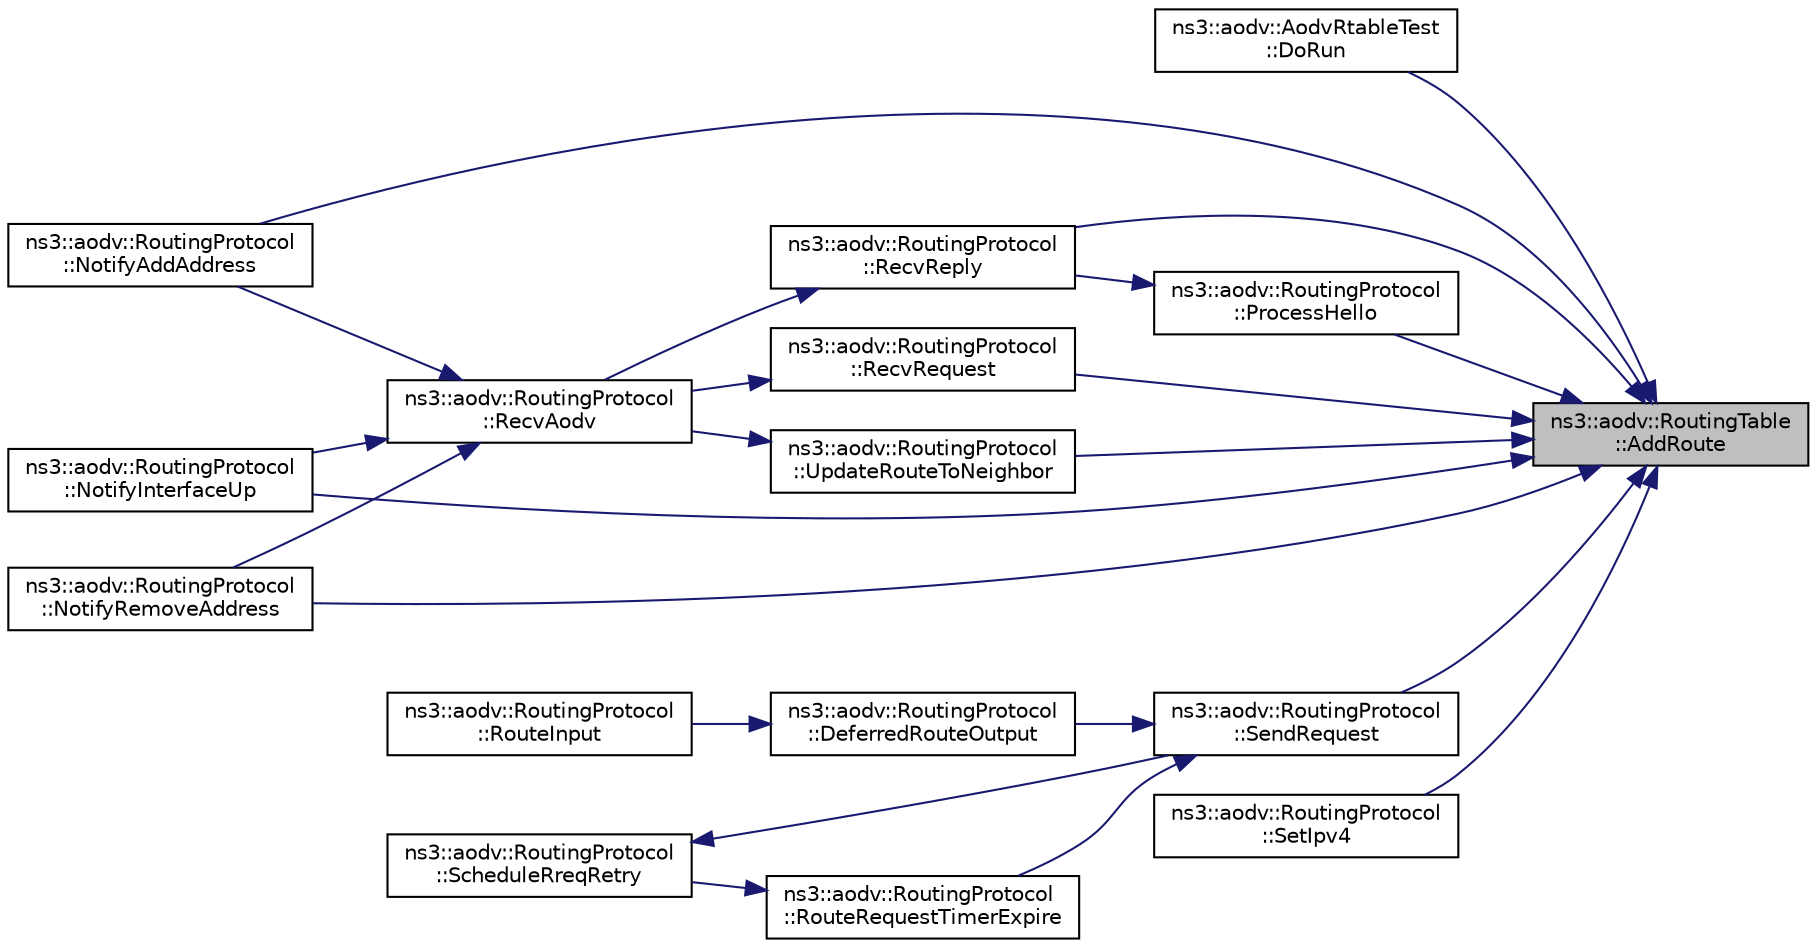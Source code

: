 digraph "ns3::aodv::RoutingTable::AddRoute"
{
 // LATEX_PDF_SIZE
  edge [fontname="Helvetica",fontsize="10",labelfontname="Helvetica",labelfontsize="10"];
  node [fontname="Helvetica",fontsize="10",shape=record];
  rankdir="RL";
  Node1 [label="ns3::aodv::RoutingTable\l::AddRoute",height=0.2,width=0.4,color="black", fillcolor="grey75", style="filled", fontcolor="black",tooltip="Add routing table entry if it doesn't yet exist in routing table."];
  Node1 -> Node2 [dir="back",color="midnightblue",fontsize="10",style="solid",fontname="Helvetica"];
  Node2 [label="ns3::aodv::AodvRtableTest\l::DoRun",height=0.2,width=0.4,color="black", fillcolor="white", style="filled",URL="$structns3_1_1aodv_1_1_aodv_rtable_test.html#a9eb10e0a4367097b064fe9875d21e329",tooltip="Implementation to actually run this TestCase."];
  Node1 -> Node3 [dir="back",color="midnightblue",fontsize="10",style="solid",fontname="Helvetica"];
  Node3 [label="ns3::aodv::RoutingProtocol\l::NotifyAddAddress",height=0.2,width=0.4,color="black", fillcolor="white", style="filled",URL="$classns3_1_1aodv_1_1_routing_protocol.html#a8d6ee1881856a557d8c051e40785e51b",tooltip=" "];
  Node1 -> Node4 [dir="back",color="midnightblue",fontsize="10",style="solid",fontname="Helvetica"];
  Node4 [label="ns3::aodv::RoutingProtocol\l::NotifyInterfaceUp",height=0.2,width=0.4,color="black", fillcolor="white", style="filled",URL="$classns3_1_1aodv_1_1_routing_protocol.html#a006b7deb41f4eb2dc1e0d69d50c5a284",tooltip=" "];
  Node1 -> Node5 [dir="back",color="midnightblue",fontsize="10",style="solid",fontname="Helvetica"];
  Node5 [label="ns3::aodv::RoutingProtocol\l::NotifyRemoveAddress",height=0.2,width=0.4,color="black", fillcolor="white", style="filled",URL="$classns3_1_1aodv_1_1_routing_protocol.html#aa3ada55a69e945cc414d87566cca0388",tooltip=" "];
  Node1 -> Node6 [dir="back",color="midnightblue",fontsize="10",style="solid",fontname="Helvetica"];
  Node6 [label="ns3::aodv::RoutingProtocol\l::ProcessHello",height=0.2,width=0.4,color="black", fillcolor="white", style="filled",URL="$classns3_1_1aodv_1_1_routing_protocol.html#a5535371d9e72ee97a24be5b67eef982f",tooltip="Process hello message."];
  Node6 -> Node7 [dir="back",color="midnightblue",fontsize="10",style="solid",fontname="Helvetica"];
  Node7 [label="ns3::aodv::RoutingProtocol\l::RecvReply",height=0.2,width=0.4,color="black", fillcolor="white", style="filled",URL="$classns3_1_1aodv_1_1_routing_protocol.html#a15459eff0cb816e8d03a73c78d9cdc9d",tooltip="Receive RREP."];
  Node7 -> Node8 [dir="back",color="midnightblue",fontsize="10",style="solid",fontname="Helvetica"];
  Node8 [label="ns3::aodv::RoutingProtocol\l::RecvAodv",height=0.2,width=0.4,color="black", fillcolor="white", style="filled",URL="$classns3_1_1aodv_1_1_routing_protocol.html#a08c44000f66533e69bde85d68d75c354",tooltip="Receive and process control packet."];
  Node8 -> Node3 [dir="back",color="midnightblue",fontsize="10",style="solid",fontname="Helvetica"];
  Node8 -> Node4 [dir="back",color="midnightblue",fontsize="10",style="solid",fontname="Helvetica"];
  Node8 -> Node5 [dir="back",color="midnightblue",fontsize="10",style="solid",fontname="Helvetica"];
  Node1 -> Node7 [dir="back",color="midnightblue",fontsize="10",style="solid",fontname="Helvetica"];
  Node1 -> Node9 [dir="back",color="midnightblue",fontsize="10",style="solid",fontname="Helvetica"];
  Node9 [label="ns3::aodv::RoutingProtocol\l::RecvRequest",height=0.2,width=0.4,color="black", fillcolor="white", style="filled",URL="$classns3_1_1aodv_1_1_routing_protocol.html#adc8555f0e1e8ba05ea80a412b412d064",tooltip="Receive RREQ."];
  Node9 -> Node8 [dir="back",color="midnightblue",fontsize="10",style="solid",fontname="Helvetica"];
  Node1 -> Node10 [dir="back",color="midnightblue",fontsize="10",style="solid",fontname="Helvetica"];
  Node10 [label="ns3::aodv::RoutingProtocol\l::SendRequest",height=0.2,width=0.4,color="black", fillcolor="white", style="filled",URL="$classns3_1_1aodv_1_1_routing_protocol.html#a483f8df4d7855b2a71e506f665ca0828",tooltip="Send RREQ."];
  Node10 -> Node11 [dir="back",color="midnightblue",fontsize="10",style="solid",fontname="Helvetica"];
  Node11 [label="ns3::aodv::RoutingProtocol\l::DeferredRouteOutput",height=0.2,width=0.4,color="black", fillcolor="white", style="filled",URL="$classns3_1_1aodv_1_1_routing_protocol.html#a3e53873fd2f4dad41aeba24b9a16ce48",tooltip="Queue packet and send route request."];
  Node11 -> Node12 [dir="back",color="midnightblue",fontsize="10",style="solid",fontname="Helvetica"];
  Node12 [label="ns3::aodv::RoutingProtocol\l::RouteInput",height=0.2,width=0.4,color="black", fillcolor="white", style="filled",URL="$classns3_1_1aodv_1_1_routing_protocol.html#a2190605f405bf68aef54630652988163",tooltip="Route an input packet (to be forwarded or locally delivered)"];
  Node10 -> Node13 [dir="back",color="midnightblue",fontsize="10",style="solid",fontname="Helvetica"];
  Node13 [label="ns3::aodv::RoutingProtocol\l::RouteRequestTimerExpire",height=0.2,width=0.4,color="black", fillcolor="white", style="filled",URL="$classns3_1_1aodv_1_1_routing_protocol.html#ae2ede2e919e00345ce1ba385c0527611",tooltip="Handle route discovery process."];
  Node13 -> Node14 [dir="back",color="midnightblue",fontsize="10",style="solid",fontname="Helvetica"];
  Node14 [label="ns3::aodv::RoutingProtocol\l::ScheduleRreqRetry",height=0.2,width=0.4,color="black", fillcolor="white", style="filled",URL="$classns3_1_1aodv_1_1_routing_protocol.html#a85e17b36131d0582099347a4379bef11",tooltip="Repeated attempts by a source node at route discovery for a single destination use the expanding ring..."];
  Node14 -> Node10 [dir="back",color="midnightblue",fontsize="10",style="solid",fontname="Helvetica"];
  Node1 -> Node15 [dir="back",color="midnightblue",fontsize="10",style="solid",fontname="Helvetica"];
  Node15 [label="ns3::aodv::RoutingProtocol\l::SetIpv4",height=0.2,width=0.4,color="black", fillcolor="white", style="filled",URL="$classns3_1_1aodv_1_1_routing_protocol.html#a34df0b3e287abea45d48ab7c8162e183",tooltip=" "];
  Node1 -> Node16 [dir="back",color="midnightblue",fontsize="10",style="solid",fontname="Helvetica"];
  Node16 [label="ns3::aodv::RoutingProtocol\l::UpdateRouteToNeighbor",height=0.2,width=0.4,color="black", fillcolor="white", style="filled",URL="$classns3_1_1aodv_1_1_routing_protocol.html#a0df782358a389aadd46ceffab9535cef",tooltip="Update neighbor record."];
  Node16 -> Node8 [dir="back",color="midnightblue",fontsize="10",style="solid",fontname="Helvetica"];
}
